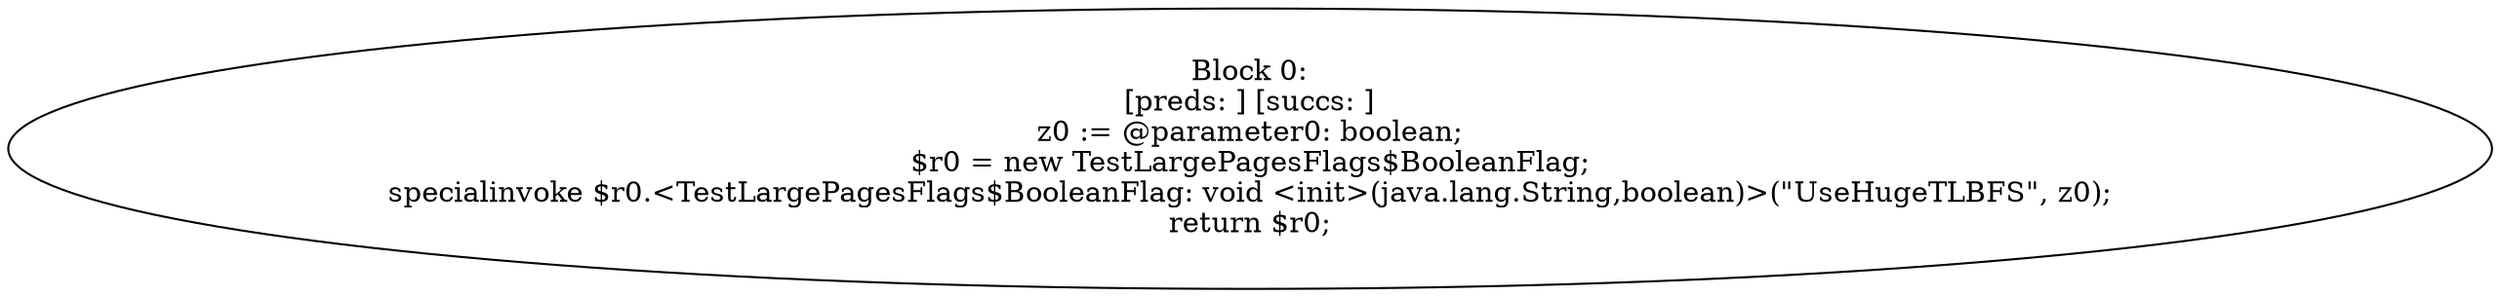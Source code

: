 digraph "unitGraph" {
    "Block 0:
[preds: ] [succs: ]
z0 := @parameter0: boolean;
$r0 = new TestLargePagesFlags$BooleanFlag;
specialinvoke $r0.<TestLargePagesFlags$BooleanFlag: void <init>(java.lang.String,boolean)>(\"UseHugeTLBFS\", z0);
return $r0;
"
}
